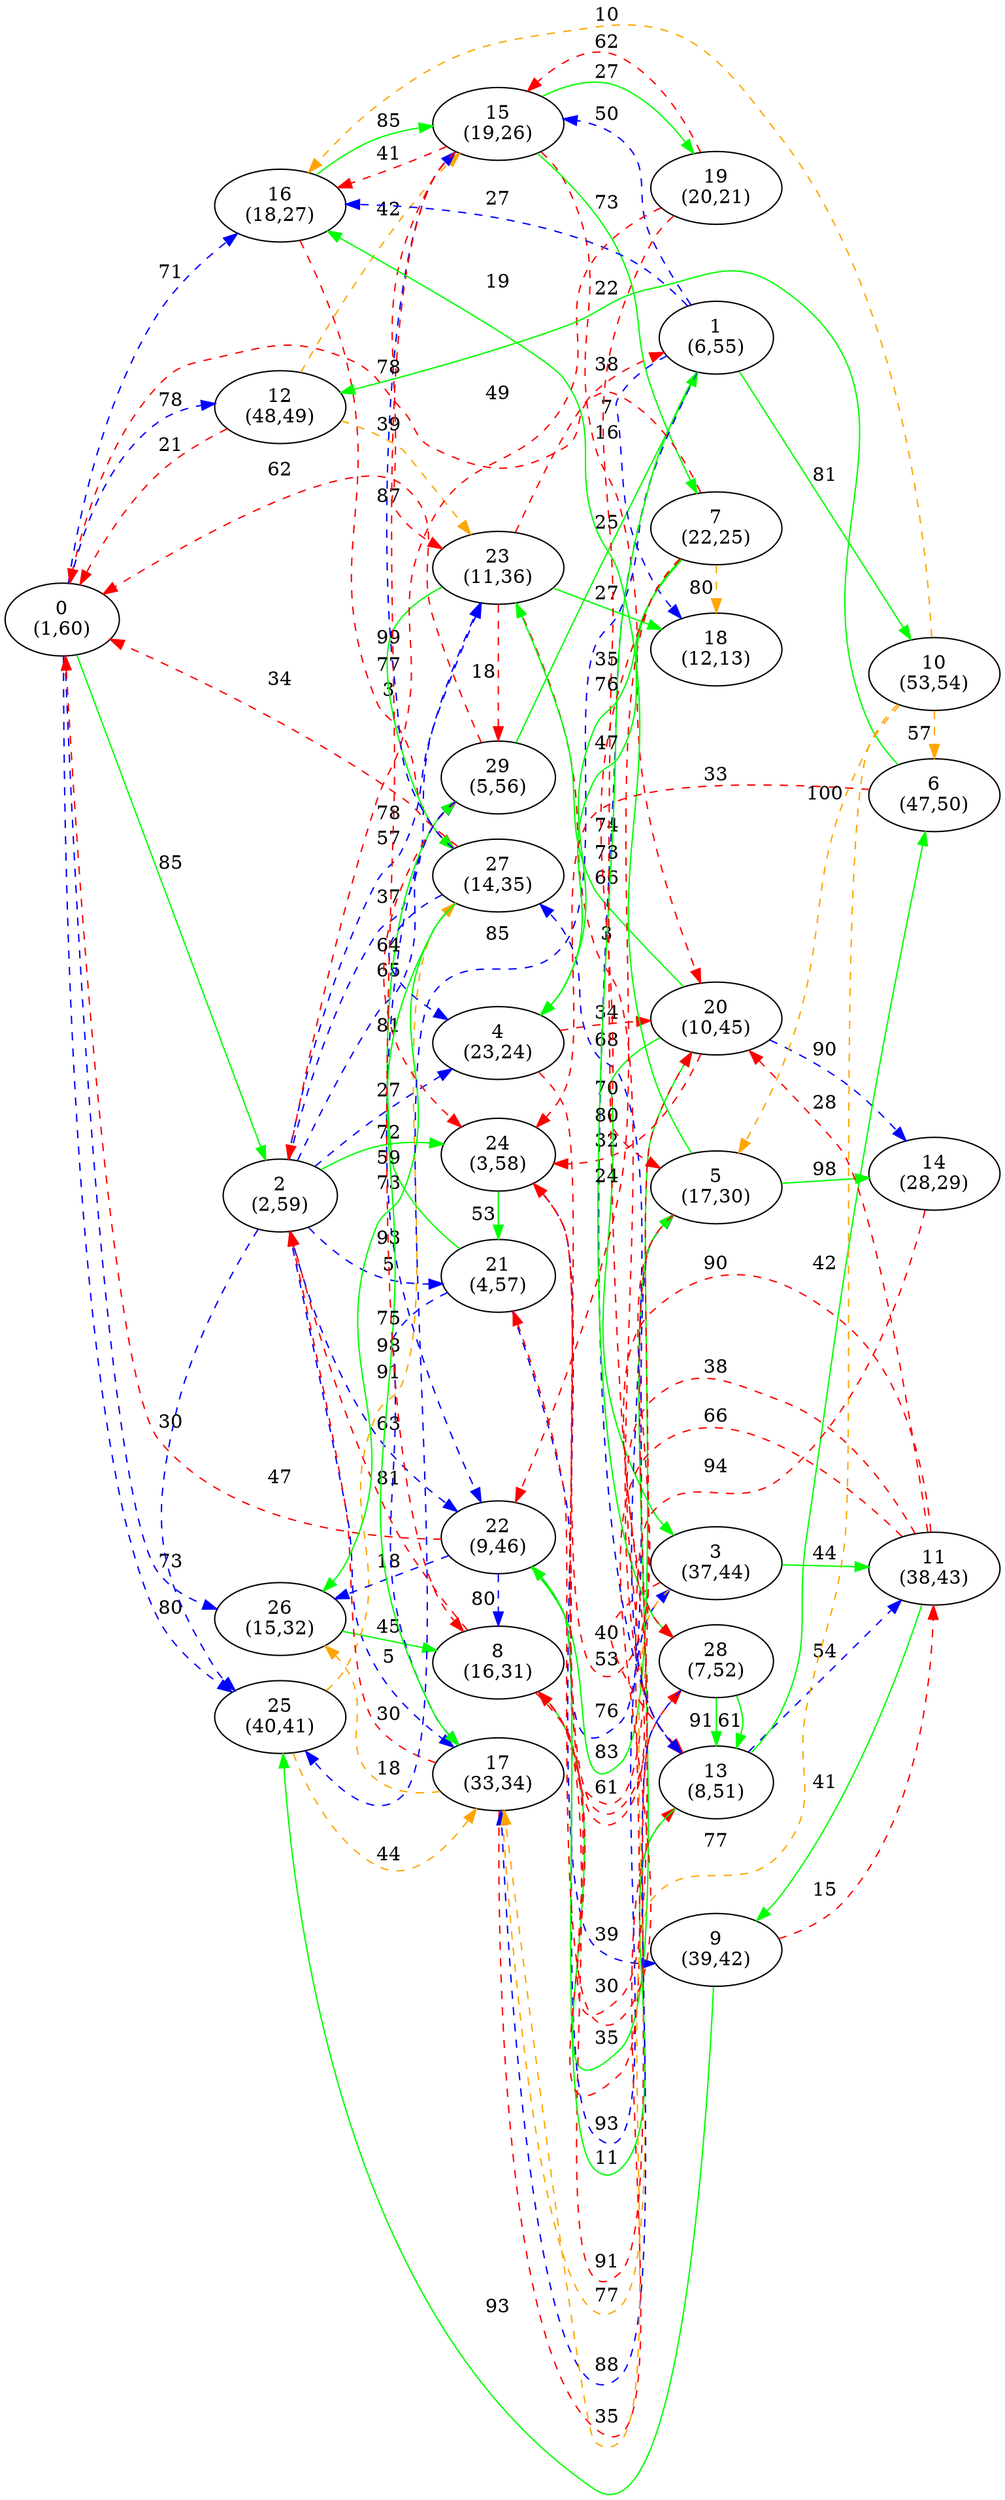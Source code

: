 digraph G {
ranksep = "equally";
rankdir = LR;
{rank = same; "0
(1,60)"; };
{rank = same; "2
(2,59)"; "26
(15,32)"; "16
(18,27)"; "12
(48,49)"; "25
(40,41)"; };
{rank = same; "24
(3,58)"; "22
(9,46)"; "17
(33,34)"; "4
(23,24)"; "23
(11,36)"; "21
(4,57)"; "29
(5,56)"; "8
(16,31)"; "27
(14,35)"; "15
(19,26)"; };
{rank = same; "9
(39,42)"; "20
(10,45)"; "3
(37,44)"; "13
(8,51)"; "5
(17,30)"; "18
(12,13)"; "1
(6,55)"; "28
(7,52)"; "19
(20,21)"; "7
(22,25)"; };
{rank = same; "11
(38,43)"; "14
(28,29)"; "6
(47,50)"; "10
(53,54)"; };
{rank = same; };
"0
(1,60)"->"2
(2,59)"[label="85" color = "green"];
"0
(1,60)"->"26
(15,32)"[label="73" color = "blue" style = "dashed"];
"0
(1,60)"->"16
(18,27)"[label="71" color = "blue" style = "dashed"];
"0
(1,60)"->"12
(48,49)"[label="78" color = "blue" style = "dashed"];
"0
(1,60)"->"25
(40,41)"[label="80" color = "blue" style = "dashed"];
"2
(2,59)"->"24
(3,58)"[label="72" color = "green"];
"2
(2,59)"->"22
(9,46)"[label="63" color = "blue" style = "dashed"];
"2
(2,59)"->"17
(33,34)"[label="5" color = "blue" style = "dashed"];
"2
(2,59)"->"4
(23,24)"[label="27" color = "blue" style = "dashed"];
"2
(2,59)"->"25
(40,41)"[label="30" color = "blue" style = "dashed"];
"2
(2,59)"->"23
(11,36)"[label="57" color = "blue" style = "dashed"];
"2
(2,59)"->"23
(11,36)"[label="37" color = "blue" style = "dashed"];
"2
(2,59)"->"21
(4,57)"[label="5" color = "blue" style = "dashed"];
"2
(2,59)"->"29
(5,56)"[label="65" color = "blue" style = "dashed"];
"26
(15,32)"->"8
(16,31)"[label="45" color = "green"];
"16
(18,27)"->"27
(14,35)"[label="3" color = "red" style = "dashed"];
"16
(18,27)"->"15
(19,26)"[label="85" color = "green"];
"12
(48,49)"->"23
(11,36)"[label="39" color = "orange" style = "dashed"];
"12
(48,49)"->"0
(1,60)"[label="21" color = "red" style = "dashed"];
"12
(48,49)"->"15
(19,26)"[label="42" color = "orange" style = "dashed"];
"25
(40,41)"->"27
(14,35)"[label="91" color = "orange" style = "dashed"];
"25
(40,41)"->"17
(33,34)"[label="44" color = "orange" style = "dashed"];
"24
(3,58)"->"21
(4,57)"[label="53" color = "green"];
"24
(3,58)"->"9
(39,42)"[label="39" color = "blue" style = "dashed"];
"22
(9,46)"->"20
(10,45)"[label="83" color = "green"];
"22
(9,46)"->"8
(16,31)"[label="80" color = "blue" style = "dashed"];
"22
(9,46)"->"0
(1,60)"[label="47" color = "red" style = "dashed"];
"22
(9,46)"->"3
(37,44)"[label="93" color = "blue" style = "dashed"];
"22
(9,46)"->"26
(15,32)"[label="18" color = "blue" style = "dashed"];
"17
(33,34)"->"13
(8,51)"[label="35" color = "red" style = "dashed"];
"17
(33,34)"->"2
(2,59)"[label="30" color = "red" style = "dashed"];
"17
(33,34)"->"26
(15,32)"[label="18" color = "orange" style = "dashed"];
"4
(23,24)"->"20
(10,45)"[label="34" color = "red" style = "dashed"];
"4
(23,24)"->"5
(17,30)"[label="53" color = "red" style = "dashed"];
"23
(11,36)"->"18
(12,13)"[label="27" color = "green"];
"23
(11,36)"->"1
(6,55)"[label="38" color = "red" style = "dashed"];
"23
(11,36)"->"27
(14,35)"[label="99" color = "green"];
"23
(11,36)"->"13
(8,51)"[label="3" color = "red" style = "dashed"];
"23
(11,36)"->"29
(5,56)"[label="18" color = "red" style = "dashed"];
"21
(4,57)"->"29
(5,56)"[label="59" color = "green"];
"21
(4,57)"->"5
(17,30)"[label="76" color = "blue" style = "dashed"];
"21
(4,57)"->"17
(33,34)"[label="98" color = "blue" style = "dashed"];
"29
(5,56)"->"1
(6,55)"[label="25" color = "green"];
"29
(5,56)"->"0
(1,60)"[label="62" color = "red" style = "dashed"];
"29
(5,56)"->"22
(9,46)"[label="93" color = "blue" style = "dashed"];
"29
(5,56)"->"24
(3,58)"[label="81" color = "red" style = "dashed"];
"8
(16,31)"->"5
(17,30)"[label="35" color = "green"];
"8
(16,31)"->"28
(7,52)"[label="91" color = "red" style = "dashed"];
"8
(16,31)"->"2
(2,59)"[label="81" color = "red" style = "dashed"];
"8
(16,31)"->"20
(10,45)"[label="61" color = "red" style = "dashed"];
"27
(14,35)"->"0
(1,60)"[label="34" color = "red" style = "dashed"];
"27
(14,35)"->"26
(15,32)"[label="73" color = "green"];
"27
(14,35)"->"17
(33,34)"[label="75" color = "green"];
"27
(14,35)"->"4
(23,24)"[label="64" color = "blue" style = "dashed"];
"27
(14,35)"->"15
(19,26)"[label="77" color = "blue" style = "dashed"];
"15
(19,26)"->"8
(16,31)"[label="78" color = "red" style = "dashed"];
"15
(19,26)"->"16
(18,27)"[label="41" color = "red" style = "dashed"];
"15
(19,26)"->"19
(20,21)"[label="27" color = "green"];
"15
(19,26)"->"23
(11,36)"[label="87" color = "red" style = "dashed"];
"15
(19,26)"->"20
(10,45)"[label="16" color = "red" style = "dashed"];
"15
(19,26)"->"7
(22,25)"[label="73" color = "green"];
"9
(39,42)"->"25
(40,41)"[label="93" color = "green"];
"9
(39,42)"->"11
(38,43)"[label="15" color = "red" style = "dashed"];
"20
(10,45)"->"24
(3,58)"[label="32" color = "red" style = "dashed"];
"20
(10,45)"->"23
(11,36)"[label="66" color = "green"];
"20
(10,45)"->"14
(28,29)"[label="90" color = "blue" style = "dashed"];
"20
(10,45)"->"3
(37,44)"[label="70" color = "green"];
"3
(37,44)"->"11
(38,43)"[label="44" color = "green"];
"3
(37,44)"->"13
(8,51)"[label="40" color = "red" style = "dashed"];
"3
(37,44)"->"17
(33,34)"[label="77" color = "orange" style = "dashed"];
"13
(8,51)"->"22
(9,46)"[label="11" color = "green"];
"13
(8,51)"->"6
(47,50)"[label="42" color = "green"];
"13
(8,51)"->"27
(14,35)"[label="68" color = "blue" style = "dashed"];
"13
(8,51)"->"11
(38,43)"[label="54" color = "blue" style = "dashed"];
"5
(17,30)"->"8
(16,31)"[label="30" color = "red" style = "dashed"];
"5
(17,30)"->"16
(18,27)"[label="19" color = "green"];
"5
(17,30)"->"14
(28,29)"[label="98" color = "green"];
"18
(12,13)"
"1
(6,55)"->"28
(7,52)"[label="73" color = "green"];
"1
(6,55)"->"18
(12,13)"[label="7" color = "blue" style = "dashed"];
"1
(6,55)"->"10
(53,54)"[label="81" color = "green"];
"1
(6,55)"->"16
(18,27)"[label="27" color = "blue" style = "dashed"];
"1
(6,55)"->"25
(40,41)"[label="85" color = "blue" style = "dashed"];
"1
(6,55)"->"13
(8,51)"[label="74" color = "blue" style = "dashed"];
"1
(6,55)"->"15
(19,26)"[label="50" color = "blue" style = "dashed"];
"28
(7,52)"->"13
(8,51)"[label="91" color = "green"];
"28
(7,52)"->"13
(8,51)"[label="61" color = "green"];
"28
(7,52)"->"17
(33,34)"[label="88" color = "blue" style = "dashed"];
"19
(20,21)"->"28
(7,52)"[label="35" color = "red" style = "dashed"];
"19
(20,21)"->"15
(19,26)"[label="62" color = "red" style = "dashed"];
"19
(20,21)"->"2
(2,59)"[label="49" color = "red" style = "dashed"];
"7
(22,25)"->"22
(9,46)"[label="24" color = "red" style = "dashed"];
"7
(22,25)"->"18
(12,13)"[label="80" color = "orange" style = "dashed"];
"7
(22,25)"->"4
(23,24)"[label="76" color = "green"];
"7
(22,25)"->"5
(17,30)"[label="80" color = "red" style = "dashed"];
"7
(22,25)"->"0
(1,60)"[label="78" color = "red" style = "dashed"];
"7
(22,25)"->"4
(23,24)"[label="47" color = "green"];
"11
(38,43)"->"24
(3,58)"[label="90" color = "red" style = "dashed"];
"11
(38,43)"->"24
(3,58)"[label="38" color = "red" style = "dashed"];
"11
(38,43)"->"9
(39,42)"[label="41" color = "green"];
"11
(38,43)"->"21
(4,57)"[label="66" color = "red" style = "dashed"];
"11
(38,43)"->"20
(10,45)"[label="28" color = "red" style = "dashed"];
"14
(28,29)"->"8
(16,31)"[label="94" color = "red" style = "dashed"];
"6
(47,50)"->"24
(3,58)"[label="33" color = "red" style = "dashed"];
"6
(47,50)"->"12
(48,49)"[label="22" color = "green"];
"10
(53,54)"->"6
(47,50)"[label="57" color = "orange" style = "dashed"];
"10
(53,54)"->"17
(33,34)"[label="77" color = "orange" style = "dashed"];
"10
(53,54)"->"16
(18,27)"[label="10" color = "orange" style = "dashed"];
"10
(53,54)"->"5
(17,30)"[label="100" color = "orange" style = "dashed"];
}
